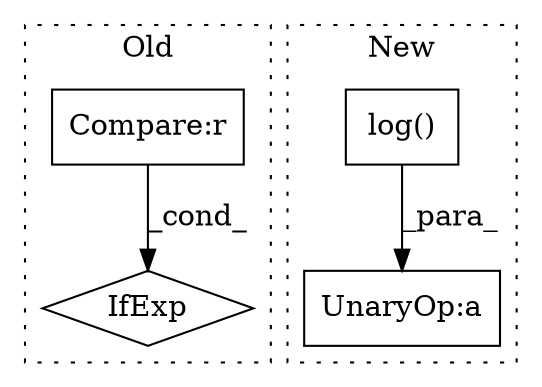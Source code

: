 digraph G {
subgraph cluster0 {
1 [label="IfExp" a="51" s="1012,1039" l="4,6" shape="diamond"];
4 [label="Compare:r" a="40" s="1016" l="23" shape="box"];
label = "Old";
style="dotted";
}
subgraph cluster1 {
2 [label="log()" a="75" s="966" l="25" shape="box"];
3 [label="UnaryOp:a" a="61" s="964" l="1" shape="box"];
label = "New";
style="dotted";
}
2 -> 3 [label="_para_"];
4 -> 1 [label="_cond_"];
}